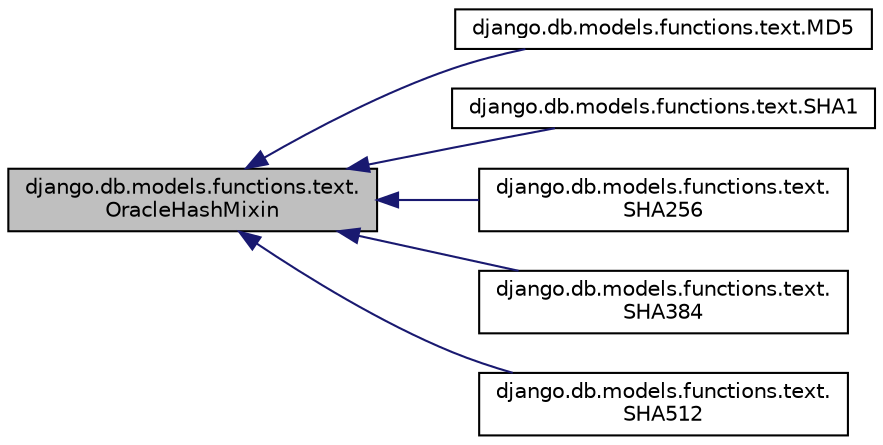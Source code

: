 digraph "django.db.models.functions.text.OracleHashMixin"
{
 // LATEX_PDF_SIZE
  edge [fontname="Helvetica",fontsize="10",labelfontname="Helvetica",labelfontsize="10"];
  node [fontname="Helvetica",fontsize="10",shape=record];
  rankdir="LR";
  Node1 [label="django.db.models.functions.text.\lOracleHashMixin",height=0.2,width=0.4,color="black", fillcolor="grey75", style="filled", fontcolor="black",tooltip=" "];
  Node1 -> Node2 [dir="back",color="midnightblue",fontsize="10",style="solid",fontname="Helvetica"];
  Node2 [label="django.db.models.functions.text.MD5",height=0.2,width=0.4,color="black", fillcolor="white", style="filled",URL="$db/d33/classdjango_1_1db_1_1models_1_1functions_1_1text_1_1_m_d5.html",tooltip=" "];
  Node1 -> Node3 [dir="back",color="midnightblue",fontsize="10",style="solid",fontname="Helvetica"];
  Node3 [label="django.db.models.functions.text.SHA1",height=0.2,width=0.4,color="black", fillcolor="white", style="filled",URL="$de/d1e/classdjango_1_1db_1_1models_1_1functions_1_1text_1_1_s_h_a1.html",tooltip=" "];
  Node1 -> Node4 [dir="back",color="midnightblue",fontsize="10",style="solid",fontname="Helvetica"];
  Node4 [label="django.db.models.functions.text.\lSHA256",height=0.2,width=0.4,color="black", fillcolor="white", style="filled",URL="$d7/d5b/classdjango_1_1db_1_1models_1_1functions_1_1text_1_1_s_h_a256.html",tooltip=" "];
  Node1 -> Node5 [dir="back",color="midnightblue",fontsize="10",style="solid",fontname="Helvetica"];
  Node5 [label="django.db.models.functions.text.\lSHA384",height=0.2,width=0.4,color="black", fillcolor="white", style="filled",URL="$d9/de9/classdjango_1_1db_1_1models_1_1functions_1_1text_1_1_s_h_a384.html",tooltip=" "];
  Node1 -> Node6 [dir="back",color="midnightblue",fontsize="10",style="solid",fontname="Helvetica"];
  Node6 [label="django.db.models.functions.text.\lSHA512",height=0.2,width=0.4,color="black", fillcolor="white", style="filled",URL="$db/d3f/classdjango_1_1db_1_1models_1_1functions_1_1text_1_1_s_h_a512.html",tooltip=" "];
}

